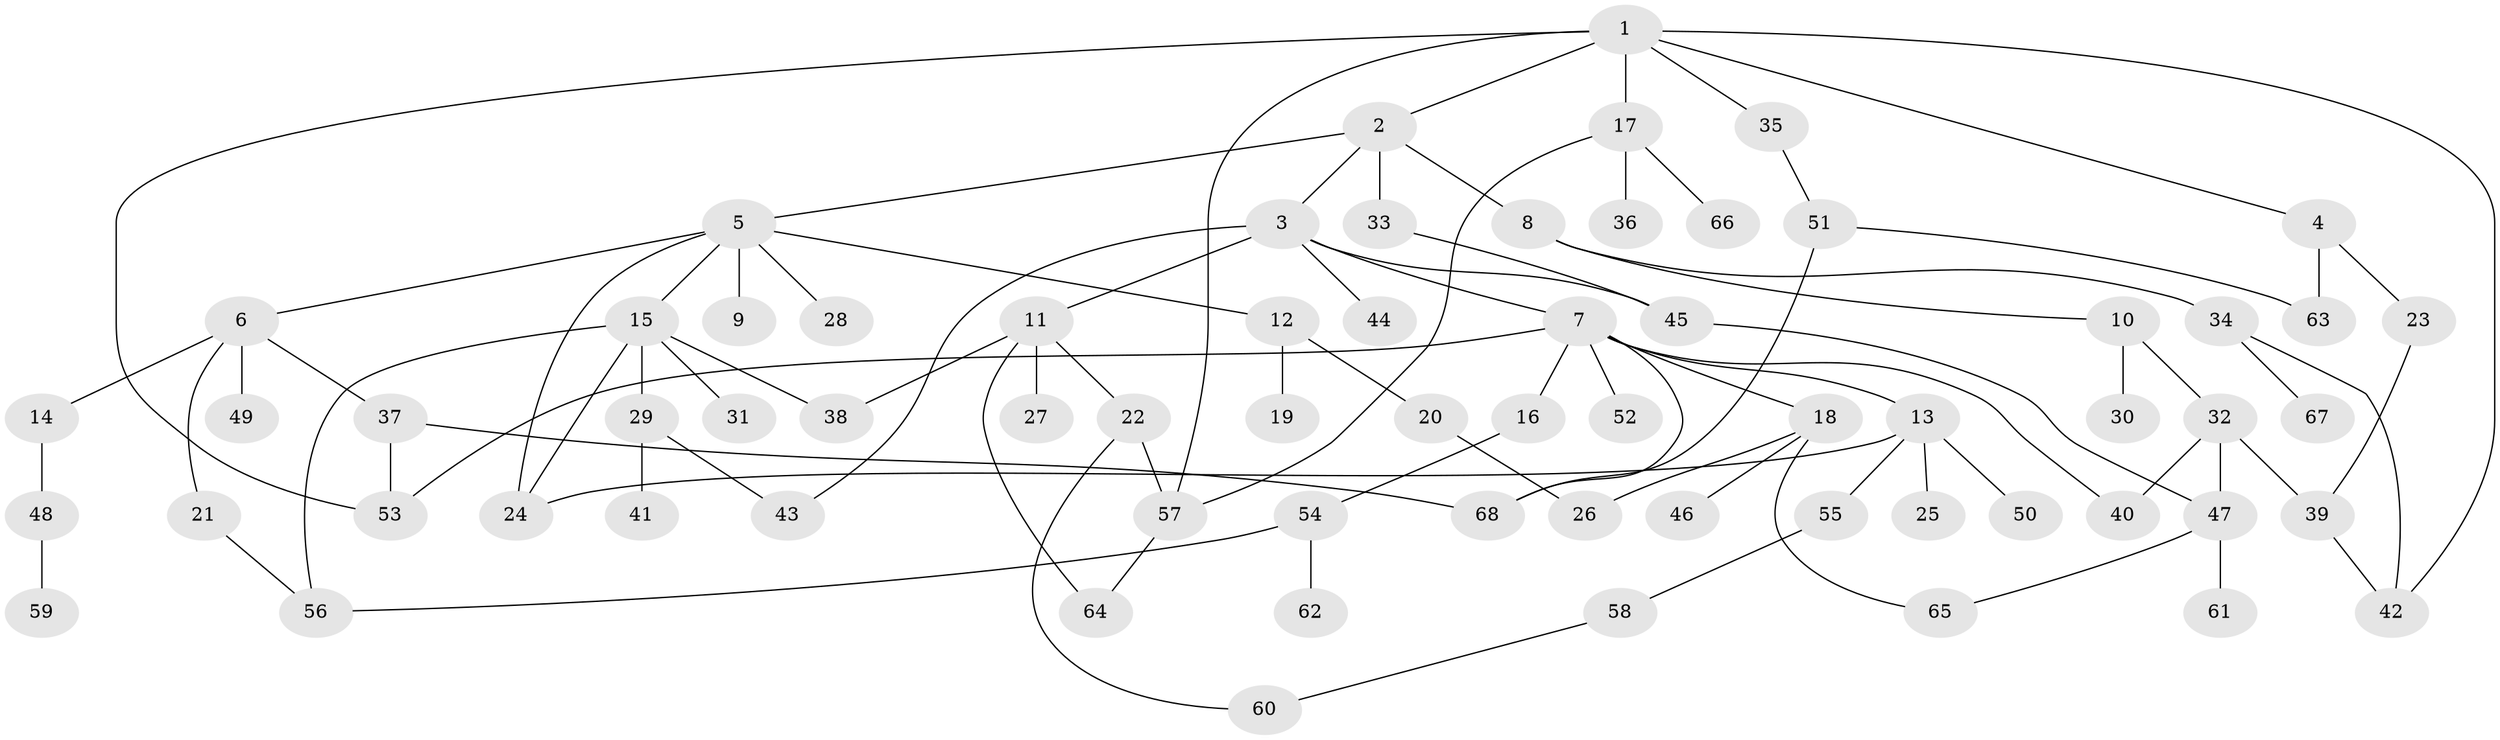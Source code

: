 // coarse degree distribution, {2: 0.29411764705882354, 5: 0.11764705882352941, 3: 0.3235294117647059, 4: 0.14705882352941177, 7: 0.029411764705882353, 8: 0.029411764705882353, 1: 0.058823529411764705}
// Generated by graph-tools (version 1.1) at 2025/36/03/04/25 23:36:07]
// undirected, 68 vertices, 90 edges
graph export_dot {
  node [color=gray90,style=filled];
  1;
  2;
  3;
  4;
  5;
  6;
  7;
  8;
  9;
  10;
  11;
  12;
  13;
  14;
  15;
  16;
  17;
  18;
  19;
  20;
  21;
  22;
  23;
  24;
  25;
  26;
  27;
  28;
  29;
  30;
  31;
  32;
  33;
  34;
  35;
  36;
  37;
  38;
  39;
  40;
  41;
  42;
  43;
  44;
  45;
  46;
  47;
  48;
  49;
  50;
  51;
  52;
  53;
  54;
  55;
  56;
  57;
  58;
  59;
  60;
  61;
  62;
  63;
  64;
  65;
  66;
  67;
  68;
  1 -- 2;
  1 -- 4;
  1 -- 17;
  1 -- 35;
  1 -- 42;
  1 -- 53;
  1 -- 57;
  2 -- 3;
  2 -- 5;
  2 -- 8;
  2 -- 33;
  3 -- 7;
  3 -- 11;
  3 -- 43;
  3 -- 44;
  3 -- 45;
  4 -- 23;
  4 -- 63;
  5 -- 6;
  5 -- 9;
  5 -- 12;
  5 -- 15;
  5 -- 28;
  5 -- 24;
  6 -- 14;
  6 -- 21;
  6 -- 37;
  6 -- 49;
  7 -- 13;
  7 -- 16;
  7 -- 18;
  7 -- 52;
  7 -- 53;
  7 -- 68;
  7 -- 40;
  8 -- 10;
  8 -- 34;
  10 -- 30;
  10 -- 32;
  11 -- 22;
  11 -- 27;
  11 -- 38;
  11 -- 64;
  12 -- 19;
  12 -- 20;
  13 -- 25;
  13 -- 50;
  13 -- 55;
  13 -- 24;
  14 -- 48;
  15 -- 24;
  15 -- 29;
  15 -- 31;
  15 -- 56;
  15 -- 38;
  16 -- 54;
  17 -- 36;
  17 -- 66;
  17 -- 57;
  18 -- 26;
  18 -- 46;
  18 -- 65;
  20 -- 26;
  21 -- 56;
  22 -- 57;
  22 -- 60;
  23 -- 39;
  29 -- 41;
  29 -- 43;
  32 -- 40;
  32 -- 39;
  32 -- 47;
  33 -- 45;
  34 -- 42;
  34 -- 67;
  35 -- 51;
  37 -- 68;
  37 -- 53;
  39 -- 42;
  45 -- 47;
  47 -- 61;
  47 -- 65;
  48 -- 59;
  51 -- 63;
  51 -- 68;
  54 -- 62;
  54 -- 56;
  55 -- 58;
  57 -- 64;
  58 -- 60;
}
